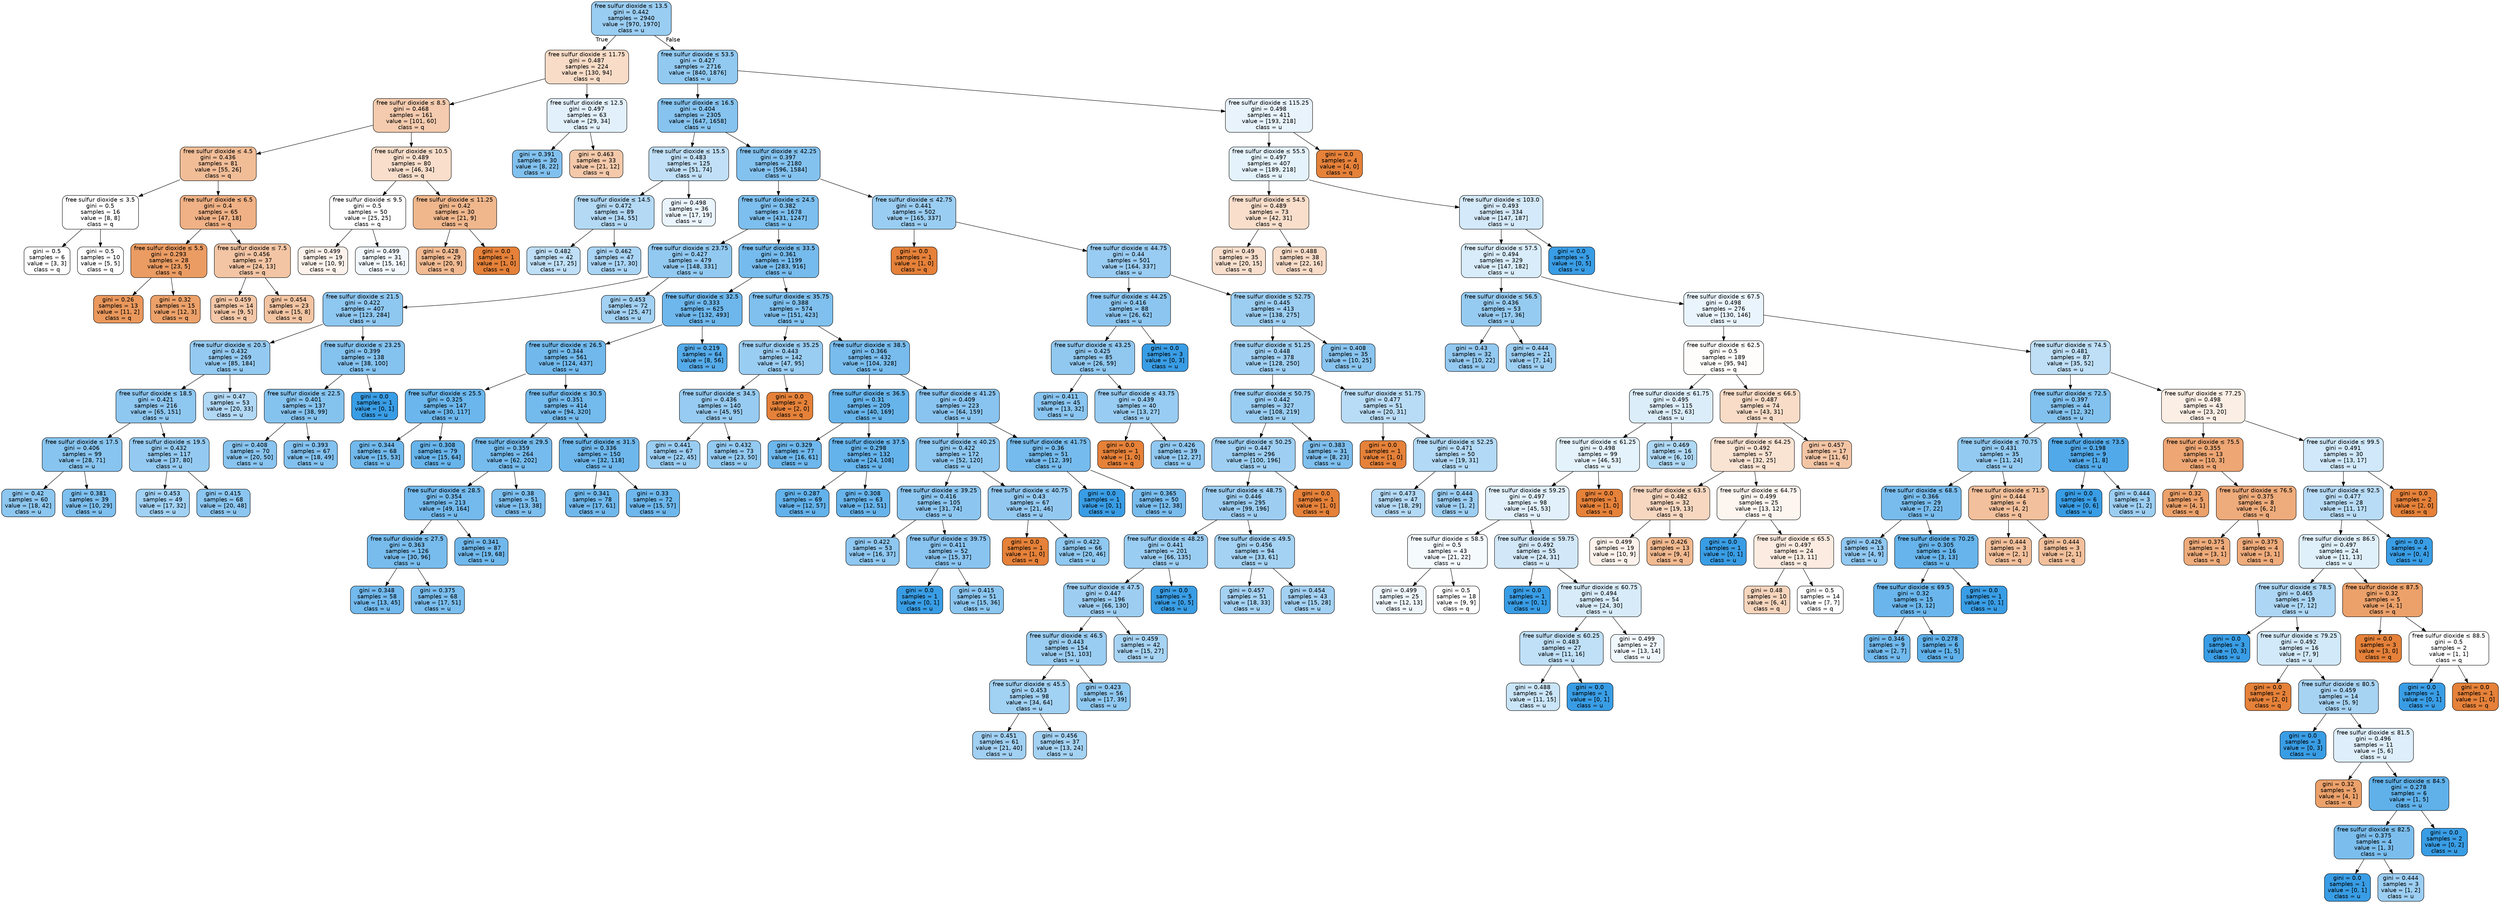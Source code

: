 digraph Tree {
node [shape=box, style="filled, rounded", color="black", fontname=helvetica] ;
edge [fontname=helvetica] ;
0 [label=<free sulfur dioxide &le; 13.5<br/>gini = 0.442<br/>samples = 2940<br/>value = [970, 1970]<br/>class = u>, fillcolor="#399de581"] ;
1 [label=<free sulfur dioxide &le; 11.75<br/>gini = 0.487<br/>samples = 224<br/>value = [130, 94]<br/>class = q>, fillcolor="#e5813947"] ;
0 -> 1 [labeldistance=2.5, labelangle=45, headlabel="True"] ;
2 [label=<free sulfur dioxide &le; 8.5<br/>gini = 0.468<br/>samples = 161<br/>value = [101, 60]<br/>class = q>, fillcolor="#e5813968"] ;
1 -> 2 ;
3 [label=<free sulfur dioxide &le; 4.5<br/>gini = 0.436<br/>samples = 81<br/>value = [55, 26]<br/>class = q>, fillcolor="#e5813986"] ;
2 -> 3 ;
4 [label=<free sulfur dioxide &le; 3.5<br/>gini = 0.5<br/>samples = 16<br/>value = [8, 8]<br/>class = q>, fillcolor="#e5813900"] ;
3 -> 4 ;
5 [label=<gini = 0.5<br/>samples = 6<br/>value = [3, 3]<br/>class = q>, fillcolor="#e5813900"] ;
4 -> 5 ;
6 [label=<gini = 0.5<br/>samples = 10<br/>value = [5, 5]<br/>class = q>, fillcolor="#e5813900"] ;
4 -> 6 ;
7 [label=<free sulfur dioxide &le; 6.5<br/>gini = 0.4<br/>samples = 65<br/>value = [47, 18]<br/>class = q>, fillcolor="#e581399d"] ;
3 -> 7 ;
8 [label=<free sulfur dioxide &le; 5.5<br/>gini = 0.293<br/>samples = 28<br/>value = [23, 5]<br/>class = q>, fillcolor="#e58139c8"] ;
7 -> 8 ;
9 [label=<gini = 0.26<br/>samples = 13<br/>value = [11, 2]<br/>class = q>, fillcolor="#e58139d1"] ;
8 -> 9 ;
10 [label=<gini = 0.32<br/>samples = 15<br/>value = [12, 3]<br/>class = q>, fillcolor="#e58139bf"] ;
8 -> 10 ;
11 [label=<free sulfur dioxide &le; 7.5<br/>gini = 0.456<br/>samples = 37<br/>value = [24, 13]<br/>class = q>, fillcolor="#e5813975"] ;
7 -> 11 ;
12 [label=<gini = 0.459<br/>samples = 14<br/>value = [9, 5]<br/>class = q>, fillcolor="#e5813971"] ;
11 -> 12 ;
13 [label=<gini = 0.454<br/>samples = 23<br/>value = [15, 8]<br/>class = q>, fillcolor="#e5813977"] ;
11 -> 13 ;
14 [label=<free sulfur dioxide &le; 10.5<br/>gini = 0.489<br/>samples = 80<br/>value = [46, 34]<br/>class = q>, fillcolor="#e5813943"] ;
2 -> 14 ;
15 [label=<free sulfur dioxide &le; 9.5<br/>gini = 0.5<br/>samples = 50<br/>value = [25, 25]<br/>class = q>, fillcolor="#e5813900"] ;
14 -> 15 ;
16 [label=<gini = 0.499<br/>samples = 19<br/>value = [10, 9]<br/>class = q>, fillcolor="#e5813919"] ;
15 -> 16 ;
17 [label=<gini = 0.499<br/>samples = 31<br/>value = [15, 16]<br/>class = u>, fillcolor="#399de510"] ;
15 -> 17 ;
18 [label=<free sulfur dioxide &le; 11.25<br/>gini = 0.42<br/>samples = 30<br/>value = [21, 9]<br/>class = q>, fillcolor="#e5813992"] ;
14 -> 18 ;
19 [label=<gini = 0.428<br/>samples = 29<br/>value = [20, 9]<br/>class = q>, fillcolor="#e581398c"] ;
18 -> 19 ;
20 [label=<gini = 0.0<br/>samples = 1<br/>value = [1, 0]<br/>class = q>, fillcolor="#e58139ff"] ;
18 -> 20 ;
21 [label=<free sulfur dioxide &le; 12.5<br/>gini = 0.497<br/>samples = 63<br/>value = [29, 34]<br/>class = u>, fillcolor="#399de525"] ;
1 -> 21 ;
22 [label=<gini = 0.391<br/>samples = 30<br/>value = [8, 22]<br/>class = u>, fillcolor="#399de5a2"] ;
21 -> 22 ;
23 [label=<gini = 0.463<br/>samples = 33<br/>value = [21, 12]<br/>class = q>, fillcolor="#e581396d"] ;
21 -> 23 ;
24 [label=<free sulfur dioxide &le; 53.5<br/>gini = 0.427<br/>samples = 2716<br/>value = [840, 1876]<br/>class = u>, fillcolor="#399de58d"] ;
0 -> 24 [labeldistance=2.5, labelangle=-45, headlabel="False"] ;
25 [label=<free sulfur dioxide &le; 16.5<br/>gini = 0.404<br/>samples = 2305<br/>value = [647, 1658]<br/>class = u>, fillcolor="#399de59b"] ;
24 -> 25 ;
26 [label=<free sulfur dioxide &le; 15.5<br/>gini = 0.483<br/>samples = 125<br/>value = [51, 74]<br/>class = u>, fillcolor="#399de54f"] ;
25 -> 26 ;
27 [label=<free sulfur dioxide &le; 14.5<br/>gini = 0.472<br/>samples = 89<br/>value = [34, 55]<br/>class = u>, fillcolor="#399de561"] ;
26 -> 27 ;
28 [label=<gini = 0.482<br/>samples = 42<br/>value = [17, 25]<br/>class = u>, fillcolor="#399de552"] ;
27 -> 28 ;
29 [label=<gini = 0.462<br/>samples = 47<br/>value = [17, 30]<br/>class = u>, fillcolor="#399de56e"] ;
27 -> 29 ;
30 [label=<gini = 0.498<br/>samples = 36<br/>value = [17, 19]<br/>class = u>, fillcolor="#399de51b"] ;
26 -> 30 ;
31 [label=<free sulfur dioxide &le; 42.25<br/>gini = 0.397<br/>samples = 2180<br/>value = [596, 1584]<br/>class = u>, fillcolor="#399de59f"] ;
25 -> 31 ;
32 [label=<free sulfur dioxide &le; 24.5<br/>gini = 0.382<br/>samples = 1678<br/>value = [431, 1247]<br/>class = u>, fillcolor="#399de5a7"] ;
31 -> 32 ;
33 [label=<free sulfur dioxide &le; 23.75<br/>gini = 0.427<br/>samples = 479<br/>value = [148, 331]<br/>class = u>, fillcolor="#399de58d"] ;
32 -> 33 ;
34 [label=<free sulfur dioxide &le; 21.5<br/>gini = 0.422<br/>samples = 407<br/>value = [123, 284]<br/>class = u>, fillcolor="#399de591"] ;
33 -> 34 ;
35 [label=<free sulfur dioxide &le; 20.5<br/>gini = 0.432<br/>samples = 269<br/>value = [85, 184]<br/>class = u>, fillcolor="#399de589"] ;
34 -> 35 ;
36 [label=<free sulfur dioxide &le; 18.5<br/>gini = 0.421<br/>samples = 216<br/>value = [65, 151]<br/>class = u>, fillcolor="#399de591"] ;
35 -> 36 ;
37 [label=<free sulfur dioxide &le; 17.5<br/>gini = 0.406<br/>samples = 99<br/>value = [28, 71]<br/>class = u>, fillcolor="#399de59a"] ;
36 -> 37 ;
38 [label=<gini = 0.42<br/>samples = 60<br/>value = [18, 42]<br/>class = u>, fillcolor="#399de592"] ;
37 -> 38 ;
39 [label=<gini = 0.381<br/>samples = 39<br/>value = [10, 29]<br/>class = u>, fillcolor="#399de5a7"] ;
37 -> 39 ;
40 [label=<free sulfur dioxide &le; 19.5<br/>gini = 0.432<br/>samples = 117<br/>value = [37, 80]<br/>class = u>, fillcolor="#399de589"] ;
36 -> 40 ;
41 [label=<gini = 0.453<br/>samples = 49<br/>value = [17, 32]<br/>class = u>, fillcolor="#399de578"] ;
40 -> 41 ;
42 [label=<gini = 0.415<br/>samples = 68<br/>value = [20, 48]<br/>class = u>, fillcolor="#399de595"] ;
40 -> 42 ;
43 [label=<gini = 0.47<br/>samples = 53<br/>value = [20, 33]<br/>class = u>, fillcolor="#399de564"] ;
35 -> 43 ;
44 [label=<free sulfur dioxide &le; 23.25<br/>gini = 0.399<br/>samples = 138<br/>value = [38, 100]<br/>class = u>, fillcolor="#399de59e"] ;
34 -> 44 ;
45 [label=<free sulfur dioxide &le; 22.5<br/>gini = 0.401<br/>samples = 137<br/>value = [38, 99]<br/>class = u>, fillcolor="#399de59d"] ;
44 -> 45 ;
46 [label=<gini = 0.408<br/>samples = 70<br/>value = [20, 50]<br/>class = u>, fillcolor="#399de599"] ;
45 -> 46 ;
47 [label=<gini = 0.393<br/>samples = 67<br/>value = [18, 49]<br/>class = u>, fillcolor="#399de5a1"] ;
45 -> 47 ;
48 [label=<gini = 0.0<br/>samples = 1<br/>value = [0, 1]<br/>class = u>, fillcolor="#399de5ff"] ;
44 -> 48 ;
49 [label=<gini = 0.453<br/>samples = 72<br/>value = [25, 47]<br/>class = u>, fillcolor="#399de577"] ;
33 -> 49 ;
50 [label=<free sulfur dioxide &le; 33.5<br/>gini = 0.361<br/>samples = 1199<br/>value = [283, 916]<br/>class = u>, fillcolor="#399de5b0"] ;
32 -> 50 ;
51 [label=<free sulfur dioxide &le; 32.5<br/>gini = 0.333<br/>samples = 625<br/>value = [132, 493]<br/>class = u>, fillcolor="#399de5bb"] ;
50 -> 51 ;
52 [label=<free sulfur dioxide &le; 26.5<br/>gini = 0.344<br/>samples = 561<br/>value = [124, 437]<br/>class = u>, fillcolor="#399de5b7"] ;
51 -> 52 ;
53 [label=<free sulfur dioxide &le; 25.5<br/>gini = 0.325<br/>samples = 147<br/>value = [30, 117]<br/>class = u>, fillcolor="#399de5be"] ;
52 -> 53 ;
54 [label=<gini = 0.344<br/>samples = 68<br/>value = [15, 53]<br/>class = u>, fillcolor="#399de5b7"] ;
53 -> 54 ;
55 [label=<gini = 0.308<br/>samples = 79<br/>value = [15, 64]<br/>class = u>, fillcolor="#399de5c3"] ;
53 -> 55 ;
56 [label=<free sulfur dioxide &le; 30.5<br/>gini = 0.351<br/>samples = 414<br/>value = [94, 320]<br/>class = u>, fillcolor="#399de5b4"] ;
52 -> 56 ;
57 [label=<free sulfur dioxide &le; 29.5<br/>gini = 0.359<br/>samples = 264<br/>value = [62, 202]<br/>class = u>, fillcolor="#399de5b1"] ;
56 -> 57 ;
58 [label=<free sulfur dioxide &le; 28.5<br/>gini = 0.354<br/>samples = 213<br/>value = [49, 164]<br/>class = u>, fillcolor="#399de5b3"] ;
57 -> 58 ;
59 [label=<free sulfur dioxide &le; 27.5<br/>gini = 0.363<br/>samples = 126<br/>value = [30, 96]<br/>class = u>, fillcolor="#399de5af"] ;
58 -> 59 ;
60 [label=<gini = 0.348<br/>samples = 58<br/>value = [13, 45]<br/>class = u>, fillcolor="#399de5b5"] ;
59 -> 60 ;
61 [label=<gini = 0.375<br/>samples = 68<br/>value = [17, 51]<br/>class = u>, fillcolor="#399de5aa"] ;
59 -> 61 ;
62 [label=<gini = 0.341<br/>samples = 87<br/>value = [19, 68]<br/>class = u>, fillcolor="#399de5b8"] ;
58 -> 62 ;
63 [label=<gini = 0.38<br/>samples = 51<br/>value = [13, 38]<br/>class = u>, fillcolor="#399de5a8"] ;
57 -> 63 ;
64 [label=<free sulfur dioxide &le; 31.5<br/>gini = 0.336<br/>samples = 150<br/>value = [32, 118]<br/>class = u>, fillcolor="#399de5ba"] ;
56 -> 64 ;
65 [label=<gini = 0.341<br/>samples = 78<br/>value = [17, 61]<br/>class = u>, fillcolor="#399de5b8"] ;
64 -> 65 ;
66 [label=<gini = 0.33<br/>samples = 72<br/>value = [15, 57]<br/>class = u>, fillcolor="#399de5bc"] ;
64 -> 66 ;
67 [label=<gini = 0.219<br/>samples = 64<br/>value = [8, 56]<br/>class = u>, fillcolor="#399de5db"] ;
51 -> 67 ;
68 [label=<free sulfur dioxide &le; 35.75<br/>gini = 0.388<br/>samples = 574<br/>value = [151, 423]<br/>class = u>, fillcolor="#399de5a4"] ;
50 -> 68 ;
69 [label=<free sulfur dioxide &le; 35.25<br/>gini = 0.443<br/>samples = 142<br/>value = [47, 95]<br/>class = u>, fillcolor="#399de581"] ;
68 -> 69 ;
70 [label=<free sulfur dioxide &le; 34.5<br/>gini = 0.436<br/>samples = 140<br/>value = [45, 95]<br/>class = u>, fillcolor="#399de586"] ;
69 -> 70 ;
71 [label=<gini = 0.441<br/>samples = 67<br/>value = [22, 45]<br/>class = u>, fillcolor="#399de582"] ;
70 -> 71 ;
72 [label=<gini = 0.432<br/>samples = 73<br/>value = [23, 50]<br/>class = u>, fillcolor="#399de58a"] ;
70 -> 72 ;
73 [label=<gini = 0.0<br/>samples = 2<br/>value = [2, 0]<br/>class = q>, fillcolor="#e58139ff"] ;
69 -> 73 ;
74 [label=<free sulfur dioxide &le; 38.5<br/>gini = 0.366<br/>samples = 432<br/>value = [104, 328]<br/>class = u>, fillcolor="#399de5ae"] ;
68 -> 74 ;
75 [label=<free sulfur dioxide &le; 36.5<br/>gini = 0.31<br/>samples = 209<br/>value = [40, 169]<br/>class = u>, fillcolor="#399de5c3"] ;
74 -> 75 ;
76 [label=<gini = 0.329<br/>samples = 77<br/>value = [16, 61]<br/>class = u>, fillcolor="#399de5bc"] ;
75 -> 76 ;
77 [label=<free sulfur dioxide &le; 37.5<br/>gini = 0.298<br/>samples = 132<br/>value = [24, 108]<br/>class = u>, fillcolor="#399de5c6"] ;
75 -> 77 ;
78 [label=<gini = 0.287<br/>samples = 69<br/>value = [12, 57]<br/>class = u>, fillcolor="#399de5c9"] ;
77 -> 78 ;
79 [label=<gini = 0.308<br/>samples = 63<br/>value = [12, 51]<br/>class = u>, fillcolor="#399de5c3"] ;
77 -> 79 ;
80 [label=<free sulfur dioxide &le; 41.25<br/>gini = 0.409<br/>samples = 223<br/>value = [64, 159]<br/>class = u>, fillcolor="#399de598"] ;
74 -> 80 ;
81 [label=<free sulfur dioxide &le; 40.25<br/>gini = 0.422<br/>samples = 172<br/>value = [52, 120]<br/>class = u>, fillcolor="#399de591"] ;
80 -> 81 ;
82 [label=<free sulfur dioxide &le; 39.25<br/>gini = 0.416<br/>samples = 105<br/>value = [31, 74]<br/>class = u>, fillcolor="#399de594"] ;
81 -> 82 ;
83 [label=<gini = 0.422<br/>samples = 53<br/>value = [16, 37]<br/>class = u>, fillcolor="#399de591"] ;
82 -> 83 ;
84 [label=<free sulfur dioxide &le; 39.75<br/>gini = 0.411<br/>samples = 52<br/>value = [15, 37]<br/>class = u>, fillcolor="#399de598"] ;
82 -> 84 ;
85 [label=<gini = 0.0<br/>samples = 1<br/>value = [0, 1]<br/>class = u>, fillcolor="#399de5ff"] ;
84 -> 85 ;
86 [label=<gini = 0.415<br/>samples = 51<br/>value = [15, 36]<br/>class = u>, fillcolor="#399de595"] ;
84 -> 86 ;
87 [label=<free sulfur dioxide &le; 40.75<br/>gini = 0.43<br/>samples = 67<br/>value = [21, 46]<br/>class = u>, fillcolor="#399de58b"] ;
81 -> 87 ;
88 [label=<gini = 0.0<br/>samples = 1<br/>value = [1, 0]<br/>class = q>, fillcolor="#e58139ff"] ;
87 -> 88 ;
89 [label=<gini = 0.422<br/>samples = 66<br/>value = [20, 46]<br/>class = u>, fillcolor="#399de590"] ;
87 -> 89 ;
90 [label=<free sulfur dioxide &le; 41.75<br/>gini = 0.36<br/>samples = 51<br/>value = [12, 39]<br/>class = u>, fillcolor="#399de5b1"] ;
80 -> 90 ;
91 [label=<gini = 0.0<br/>samples = 1<br/>value = [0, 1]<br/>class = u>, fillcolor="#399de5ff"] ;
90 -> 91 ;
92 [label=<gini = 0.365<br/>samples = 50<br/>value = [12, 38]<br/>class = u>, fillcolor="#399de5ae"] ;
90 -> 92 ;
93 [label=<free sulfur dioxide &le; 42.75<br/>gini = 0.441<br/>samples = 502<br/>value = [165, 337]<br/>class = u>, fillcolor="#399de582"] ;
31 -> 93 ;
94 [label=<gini = 0.0<br/>samples = 1<br/>value = [1, 0]<br/>class = q>, fillcolor="#e58139ff"] ;
93 -> 94 ;
95 [label=<free sulfur dioxide &le; 44.75<br/>gini = 0.44<br/>samples = 501<br/>value = [164, 337]<br/>class = u>, fillcolor="#399de583"] ;
93 -> 95 ;
96 [label=<free sulfur dioxide &le; 44.25<br/>gini = 0.416<br/>samples = 88<br/>value = [26, 62]<br/>class = u>, fillcolor="#399de594"] ;
95 -> 96 ;
97 [label=<free sulfur dioxide &le; 43.25<br/>gini = 0.425<br/>samples = 85<br/>value = [26, 59]<br/>class = u>, fillcolor="#399de58f"] ;
96 -> 97 ;
98 [label=<gini = 0.411<br/>samples = 45<br/>value = [13, 32]<br/>class = u>, fillcolor="#399de597"] ;
97 -> 98 ;
99 [label=<free sulfur dioxide &le; 43.75<br/>gini = 0.439<br/>samples = 40<br/>value = [13, 27]<br/>class = u>, fillcolor="#399de584"] ;
97 -> 99 ;
100 [label=<gini = 0.0<br/>samples = 1<br/>value = [1, 0]<br/>class = q>, fillcolor="#e58139ff"] ;
99 -> 100 ;
101 [label=<gini = 0.426<br/>samples = 39<br/>value = [12, 27]<br/>class = u>, fillcolor="#399de58e"] ;
99 -> 101 ;
102 [label=<gini = 0.0<br/>samples = 3<br/>value = [0, 3]<br/>class = u>, fillcolor="#399de5ff"] ;
96 -> 102 ;
103 [label=<free sulfur dioxide &le; 52.75<br/>gini = 0.445<br/>samples = 413<br/>value = [138, 275]<br/>class = u>, fillcolor="#399de57f"] ;
95 -> 103 ;
104 [label=<free sulfur dioxide &le; 51.25<br/>gini = 0.448<br/>samples = 378<br/>value = [128, 250]<br/>class = u>, fillcolor="#399de57c"] ;
103 -> 104 ;
105 [label=<free sulfur dioxide &le; 50.75<br/>gini = 0.442<br/>samples = 327<br/>value = [108, 219]<br/>class = u>, fillcolor="#399de581"] ;
104 -> 105 ;
106 [label=<free sulfur dioxide &le; 50.25<br/>gini = 0.447<br/>samples = 296<br/>value = [100, 196]<br/>class = u>, fillcolor="#399de57d"] ;
105 -> 106 ;
107 [label=<free sulfur dioxide &le; 48.75<br/>gini = 0.446<br/>samples = 295<br/>value = [99, 196]<br/>class = u>, fillcolor="#399de57e"] ;
106 -> 107 ;
108 [label=<free sulfur dioxide &le; 48.25<br/>gini = 0.441<br/>samples = 201<br/>value = [66, 135]<br/>class = u>, fillcolor="#399de582"] ;
107 -> 108 ;
109 [label=<free sulfur dioxide &le; 47.5<br/>gini = 0.447<br/>samples = 196<br/>value = [66, 130]<br/>class = u>, fillcolor="#399de57e"] ;
108 -> 109 ;
110 [label=<free sulfur dioxide &le; 46.5<br/>gini = 0.443<br/>samples = 154<br/>value = [51, 103]<br/>class = u>, fillcolor="#399de581"] ;
109 -> 110 ;
111 [label=<free sulfur dioxide &le; 45.5<br/>gini = 0.453<br/>samples = 98<br/>value = [34, 64]<br/>class = u>, fillcolor="#399de578"] ;
110 -> 111 ;
112 [label=<gini = 0.451<br/>samples = 61<br/>value = [21, 40]<br/>class = u>, fillcolor="#399de579"] ;
111 -> 112 ;
113 [label=<gini = 0.456<br/>samples = 37<br/>value = [13, 24]<br/>class = u>, fillcolor="#399de575"] ;
111 -> 113 ;
114 [label=<gini = 0.423<br/>samples = 56<br/>value = [17, 39]<br/>class = u>, fillcolor="#399de590"] ;
110 -> 114 ;
115 [label=<gini = 0.459<br/>samples = 42<br/>value = [15, 27]<br/>class = u>, fillcolor="#399de571"] ;
109 -> 115 ;
116 [label=<gini = 0.0<br/>samples = 5<br/>value = [0, 5]<br/>class = u>, fillcolor="#399de5ff"] ;
108 -> 116 ;
117 [label=<free sulfur dioxide &le; 49.5<br/>gini = 0.456<br/>samples = 94<br/>value = [33, 61]<br/>class = u>, fillcolor="#399de575"] ;
107 -> 117 ;
118 [label=<gini = 0.457<br/>samples = 51<br/>value = [18, 33]<br/>class = u>, fillcolor="#399de574"] ;
117 -> 118 ;
119 [label=<gini = 0.454<br/>samples = 43<br/>value = [15, 28]<br/>class = u>, fillcolor="#399de576"] ;
117 -> 119 ;
120 [label=<gini = 0.0<br/>samples = 1<br/>value = [1, 0]<br/>class = q>, fillcolor="#e58139ff"] ;
106 -> 120 ;
121 [label=<gini = 0.383<br/>samples = 31<br/>value = [8, 23]<br/>class = u>, fillcolor="#399de5a6"] ;
105 -> 121 ;
122 [label=<free sulfur dioxide &le; 51.75<br/>gini = 0.477<br/>samples = 51<br/>value = [20, 31]<br/>class = u>, fillcolor="#399de55a"] ;
104 -> 122 ;
123 [label=<gini = 0.0<br/>samples = 1<br/>value = [1, 0]<br/>class = q>, fillcolor="#e58139ff"] ;
122 -> 123 ;
124 [label=<free sulfur dioxide &le; 52.25<br/>gini = 0.471<br/>samples = 50<br/>value = [19, 31]<br/>class = u>, fillcolor="#399de563"] ;
122 -> 124 ;
125 [label=<gini = 0.473<br/>samples = 47<br/>value = [18, 29]<br/>class = u>, fillcolor="#399de561"] ;
124 -> 125 ;
126 [label=<gini = 0.444<br/>samples = 3<br/>value = [1, 2]<br/>class = u>, fillcolor="#399de57f"] ;
124 -> 126 ;
127 [label=<gini = 0.408<br/>samples = 35<br/>value = [10, 25]<br/>class = u>, fillcolor="#399de599"] ;
103 -> 127 ;
128 [label=<free sulfur dioxide &le; 115.25<br/>gini = 0.498<br/>samples = 411<br/>value = [193, 218]<br/>class = u>, fillcolor="#399de51d"] ;
24 -> 128 ;
129 [label=<free sulfur dioxide &le; 55.5<br/>gini = 0.497<br/>samples = 407<br/>value = [189, 218]<br/>class = u>, fillcolor="#399de522"] ;
128 -> 129 ;
130 [label=<free sulfur dioxide &le; 54.5<br/>gini = 0.489<br/>samples = 73<br/>value = [42, 31]<br/>class = q>, fillcolor="#e5813943"] ;
129 -> 130 ;
131 [label=<gini = 0.49<br/>samples = 35<br/>value = [20, 15]<br/>class = q>, fillcolor="#e5813940"] ;
130 -> 131 ;
132 [label=<gini = 0.488<br/>samples = 38<br/>value = [22, 16]<br/>class = q>, fillcolor="#e5813946"] ;
130 -> 132 ;
133 [label=<free sulfur dioxide &le; 103.0<br/>gini = 0.493<br/>samples = 334<br/>value = [147, 187]<br/>class = u>, fillcolor="#399de537"] ;
129 -> 133 ;
134 [label=<free sulfur dioxide &le; 57.5<br/>gini = 0.494<br/>samples = 329<br/>value = [147, 182]<br/>class = u>, fillcolor="#399de531"] ;
133 -> 134 ;
135 [label=<free sulfur dioxide &le; 56.5<br/>gini = 0.436<br/>samples = 53<br/>value = [17, 36]<br/>class = u>, fillcolor="#399de587"] ;
134 -> 135 ;
136 [label=<gini = 0.43<br/>samples = 32<br/>value = [10, 22]<br/>class = u>, fillcolor="#399de58b"] ;
135 -> 136 ;
137 [label=<gini = 0.444<br/>samples = 21<br/>value = [7, 14]<br/>class = u>, fillcolor="#399de57f"] ;
135 -> 137 ;
138 [label=<free sulfur dioxide &le; 67.5<br/>gini = 0.498<br/>samples = 276<br/>value = [130, 146]<br/>class = u>, fillcolor="#399de51c"] ;
134 -> 138 ;
139 [label=<free sulfur dioxide &le; 62.5<br/>gini = 0.5<br/>samples = 189<br/>value = [95, 94]<br/>class = q>, fillcolor="#e5813903"] ;
138 -> 139 ;
140 [label=<free sulfur dioxide &le; 61.75<br/>gini = 0.495<br/>samples = 115<br/>value = [52, 63]<br/>class = u>, fillcolor="#399de52d"] ;
139 -> 140 ;
141 [label=<free sulfur dioxide &le; 61.25<br/>gini = 0.498<br/>samples = 99<br/>value = [46, 53]<br/>class = u>, fillcolor="#399de522"] ;
140 -> 141 ;
142 [label=<free sulfur dioxide &le; 59.25<br/>gini = 0.497<br/>samples = 98<br/>value = [45, 53]<br/>class = u>, fillcolor="#399de526"] ;
141 -> 142 ;
143 [label=<free sulfur dioxide &le; 58.5<br/>gini = 0.5<br/>samples = 43<br/>value = [21, 22]<br/>class = u>, fillcolor="#399de50c"] ;
142 -> 143 ;
144 [label=<gini = 0.499<br/>samples = 25<br/>value = [12, 13]<br/>class = u>, fillcolor="#399de514"] ;
143 -> 144 ;
145 [label=<gini = 0.5<br/>samples = 18<br/>value = [9, 9]<br/>class = q>, fillcolor="#e5813900"] ;
143 -> 145 ;
146 [label=<free sulfur dioxide &le; 59.75<br/>gini = 0.492<br/>samples = 55<br/>value = [24, 31]<br/>class = u>, fillcolor="#399de53a"] ;
142 -> 146 ;
147 [label=<gini = 0.0<br/>samples = 1<br/>value = [0, 1]<br/>class = u>, fillcolor="#399de5ff"] ;
146 -> 147 ;
148 [label=<free sulfur dioxide &le; 60.75<br/>gini = 0.494<br/>samples = 54<br/>value = [24, 30]<br/>class = u>, fillcolor="#399de533"] ;
146 -> 148 ;
149 [label=<free sulfur dioxide &le; 60.25<br/>gini = 0.483<br/>samples = 27<br/>value = [11, 16]<br/>class = u>, fillcolor="#399de550"] ;
148 -> 149 ;
150 [label=<gini = 0.488<br/>samples = 26<br/>value = [11, 15]<br/>class = u>, fillcolor="#399de544"] ;
149 -> 150 ;
151 [label=<gini = 0.0<br/>samples = 1<br/>value = [0, 1]<br/>class = u>, fillcolor="#399de5ff"] ;
149 -> 151 ;
152 [label=<gini = 0.499<br/>samples = 27<br/>value = [13, 14]<br/>class = u>, fillcolor="#399de512"] ;
148 -> 152 ;
153 [label=<gini = 0.0<br/>samples = 1<br/>value = [1, 0]<br/>class = q>, fillcolor="#e58139ff"] ;
141 -> 153 ;
154 [label=<gini = 0.469<br/>samples = 16<br/>value = [6, 10]<br/>class = u>, fillcolor="#399de566"] ;
140 -> 154 ;
155 [label=<free sulfur dioxide &le; 66.5<br/>gini = 0.487<br/>samples = 74<br/>value = [43, 31]<br/>class = q>, fillcolor="#e5813947"] ;
139 -> 155 ;
156 [label=<free sulfur dioxide &le; 64.25<br/>gini = 0.492<br/>samples = 57<br/>value = [32, 25]<br/>class = q>, fillcolor="#e5813938"] ;
155 -> 156 ;
157 [label=<free sulfur dioxide &le; 63.5<br/>gini = 0.482<br/>samples = 32<br/>value = [19, 13]<br/>class = q>, fillcolor="#e5813951"] ;
156 -> 157 ;
158 [label=<gini = 0.499<br/>samples = 19<br/>value = [10, 9]<br/>class = q>, fillcolor="#e5813919"] ;
157 -> 158 ;
159 [label=<gini = 0.426<br/>samples = 13<br/>value = [9, 4]<br/>class = q>, fillcolor="#e581398e"] ;
157 -> 159 ;
160 [label=<free sulfur dioxide &le; 64.75<br/>gini = 0.499<br/>samples = 25<br/>value = [13, 12]<br/>class = q>, fillcolor="#e5813914"] ;
156 -> 160 ;
161 [label=<gini = 0.0<br/>samples = 1<br/>value = [0, 1]<br/>class = u>, fillcolor="#399de5ff"] ;
160 -> 161 ;
162 [label=<free sulfur dioxide &le; 65.5<br/>gini = 0.497<br/>samples = 24<br/>value = [13, 11]<br/>class = q>, fillcolor="#e5813927"] ;
160 -> 162 ;
163 [label=<gini = 0.48<br/>samples = 10<br/>value = [6, 4]<br/>class = q>, fillcolor="#e5813955"] ;
162 -> 163 ;
164 [label=<gini = 0.5<br/>samples = 14<br/>value = [7, 7]<br/>class = q>, fillcolor="#e5813900"] ;
162 -> 164 ;
165 [label=<gini = 0.457<br/>samples = 17<br/>value = [11, 6]<br/>class = q>, fillcolor="#e5813974"] ;
155 -> 165 ;
166 [label=<free sulfur dioxide &le; 74.5<br/>gini = 0.481<br/>samples = 87<br/>value = [35, 52]<br/>class = u>, fillcolor="#399de553"] ;
138 -> 166 ;
167 [label=<free sulfur dioxide &le; 72.5<br/>gini = 0.397<br/>samples = 44<br/>value = [12, 32]<br/>class = u>, fillcolor="#399de59f"] ;
166 -> 167 ;
168 [label=<free sulfur dioxide &le; 70.75<br/>gini = 0.431<br/>samples = 35<br/>value = [11, 24]<br/>class = u>, fillcolor="#399de58a"] ;
167 -> 168 ;
169 [label=<free sulfur dioxide &le; 68.5<br/>gini = 0.366<br/>samples = 29<br/>value = [7, 22]<br/>class = u>, fillcolor="#399de5ae"] ;
168 -> 169 ;
170 [label=<gini = 0.426<br/>samples = 13<br/>value = [4, 9]<br/>class = u>, fillcolor="#399de58e"] ;
169 -> 170 ;
171 [label=<free sulfur dioxide &le; 70.25<br/>gini = 0.305<br/>samples = 16<br/>value = [3, 13]<br/>class = u>, fillcolor="#399de5c4"] ;
169 -> 171 ;
172 [label=<free sulfur dioxide &le; 69.5<br/>gini = 0.32<br/>samples = 15<br/>value = [3, 12]<br/>class = u>, fillcolor="#399de5bf"] ;
171 -> 172 ;
173 [label=<gini = 0.346<br/>samples = 9<br/>value = [2, 7]<br/>class = u>, fillcolor="#399de5b6"] ;
172 -> 173 ;
174 [label=<gini = 0.278<br/>samples = 6<br/>value = [1, 5]<br/>class = u>, fillcolor="#399de5cc"] ;
172 -> 174 ;
175 [label=<gini = 0.0<br/>samples = 1<br/>value = [0, 1]<br/>class = u>, fillcolor="#399de5ff"] ;
171 -> 175 ;
176 [label=<free sulfur dioxide &le; 71.5<br/>gini = 0.444<br/>samples = 6<br/>value = [4, 2]<br/>class = q>, fillcolor="#e581397f"] ;
168 -> 176 ;
177 [label=<gini = 0.444<br/>samples = 3<br/>value = [2, 1]<br/>class = q>, fillcolor="#e581397f"] ;
176 -> 177 ;
178 [label=<gini = 0.444<br/>samples = 3<br/>value = [2, 1]<br/>class = q>, fillcolor="#e581397f"] ;
176 -> 178 ;
179 [label=<free sulfur dioxide &le; 73.5<br/>gini = 0.198<br/>samples = 9<br/>value = [1, 8]<br/>class = u>, fillcolor="#399de5df"] ;
167 -> 179 ;
180 [label=<gini = 0.0<br/>samples = 6<br/>value = [0, 6]<br/>class = u>, fillcolor="#399de5ff"] ;
179 -> 180 ;
181 [label=<gini = 0.444<br/>samples = 3<br/>value = [1, 2]<br/>class = u>, fillcolor="#399de57f"] ;
179 -> 181 ;
182 [label=<free sulfur dioxide &le; 77.25<br/>gini = 0.498<br/>samples = 43<br/>value = [23, 20]<br/>class = q>, fillcolor="#e5813921"] ;
166 -> 182 ;
183 [label=<free sulfur dioxide &le; 75.5<br/>gini = 0.355<br/>samples = 13<br/>value = [10, 3]<br/>class = q>, fillcolor="#e58139b3"] ;
182 -> 183 ;
184 [label=<gini = 0.32<br/>samples = 5<br/>value = [4, 1]<br/>class = q>, fillcolor="#e58139bf"] ;
183 -> 184 ;
185 [label=<free sulfur dioxide &le; 76.5<br/>gini = 0.375<br/>samples = 8<br/>value = [6, 2]<br/>class = q>, fillcolor="#e58139aa"] ;
183 -> 185 ;
186 [label=<gini = 0.375<br/>samples = 4<br/>value = [3, 1]<br/>class = q>, fillcolor="#e58139aa"] ;
185 -> 186 ;
187 [label=<gini = 0.375<br/>samples = 4<br/>value = [3, 1]<br/>class = q>, fillcolor="#e58139aa"] ;
185 -> 187 ;
188 [label=<free sulfur dioxide &le; 99.5<br/>gini = 0.491<br/>samples = 30<br/>value = [13, 17]<br/>class = u>, fillcolor="#399de53c"] ;
182 -> 188 ;
189 [label=<free sulfur dioxide &le; 92.5<br/>gini = 0.477<br/>samples = 28<br/>value = [11, 17]<br/>class = u>, fillcolor="#399de55a"] ;
188 -> 189 ;
190 [label=<free sulfur dioxide &le; 86.5<br/>gini = 0.497<br/>samples = 24<br/>value = [11, 13]<br/>class = u>, fillcolor="#399de527"] ;
189 -> 190 ;
191 [label=<free sulfur dioxide &le; 78.5<br/>gini = 0.465<br/>samples = 19<br/>value = [7, 12]<br/>class = u>, fillcolor="#399de56a"] ;
190 -> 191 ;
192 [label=<gini = 0.0<br/>samples = 3<br/>value = [0, 3]<br/>class = u>, fillcolor="#399de5ff"] ;
191 -> 192 ;
193 [label=<free sulfur dioxide &le; 79.25<br/>gini = 0.492<br/>samples = 16<br/>value = [7, 9]<br/>class = u>, fillcolor="#399de539"] ;
191 -> 193 ;
194 [label=<gini = 0.0<br/>samples = 2<br/>value = [2, 0]<br/>class = q>, fillcolor="#e58139ff"] ;
193 -> 194 ;
195 [label=<free sulfur dioxide &le; 80.5<br/>gini = 0.459<br/>samples = 14<br/>value = [5, 9]<br/>class = u>, fillcolor="#399de571"] ;
193 -> 195 ;
196 [label=<gini = 0.0<br/>samples = 3<br/>value = [0, 3]<br/>class = u>, fillcolor="#399de5ff"] ;
195 -> 196 ;
197 [label=<free sulfur dioxide &le; 81.5<br/>gini = 0.496<br/>samples = 11<br/>value = [5, 6]<br/>class = u>, fillcolor="#399de52a"] ;
195 -> 197 ;
198 [label=<gini = 0.32<br/>samples = 5<br/>value = [4, 1]<br/>class = q>, fillcolor="#e58139bf"] ;
197 -> 198 ;
199 [label=<free sulfur dioxide &le; 84.5<br/>gini = 0.278<br/>samples = 6<br/>value = [1, 5]<br/>class = u>, fillcolor="#399de5cc"] ;
197 -> 199 ;
200 [label=<free sulfur dioxide &le; 82.5<br/>gini = 0.375<br/>samples = 4<br/>value = [1, 3]<br/>class = u>, fillcolor="#399de5aa"] ;
199 -> 200 ;
201 [label=<gini = 0.0<br/>samples = 1<br/>value = [0, 1]<br/>class = u>, fillcolor="#399de5ff"] ;
200 -> 201 ;
202 [label=<gini = 0.444<br/>samples = 3<br/>value = [1, 2]<br/>class = u>, fillcolor="#399de57f"] ;
200 -> 202 ;
203 [label=<gini = 0.0<br/>samples = 2<br/>value = [0, 2]<br/>class = u>, fillcolor="#399de5ff"] ;
199 -> 203 ;
204 [label=<free sulfur dioxide &le; 87.5<br/>gini = 0.32<br/>samples = 5<br/>value = [4, 1]<br/>class = q>, fillcolor="#e58139bf"] ;
190 -> 204 ;
205 [label=<gini = 0.0<br/>samples = 3<br/>value = [3, 0]<br/>class = q>, fillcolor="#e58139ff"] ;
204 -> 205 ;
206 [label=<free sulfur dioxide &le; 88.5<br/>gini = 0.5<br/>samples = 2<br/>value = [1, 1]<br/>class = q>, fillcolor="#e5813900"] ;
204 -> 206 ;
207 [label=<gini = 0.0<br/>samples = 1<br/>value = [0, 1]<br/>class = u>, fillcolor="#399de5ff"] ;
206 -> 207 ;
208 [label=<gini = 0.0<br/>samples = 1<br/>value = [1, 0]<br/>class = q>, fillcolor="#e58139ff"] ;
206 -> 208 ;
209 [label=<gini = 0.0<br/>samples = 4<br/>value = [0, 4]<br/>class = u>, fillcolor="#399de5ff"] ;
189 -> 209 ;
210 [label=<gini = 0.0<br/>samples = 2<br/>value = [2, 0]<br/>class = q>, fillcolor="#e58139ff"] ;
188 -> 210 ;
211 [label=<gini = 0.0<br/>samples = 5<br/>value = [0, 5]<br/>class = u>, fillcolor="#399de5ff"] ;
133 -> 211 ;
212 [label=<gini = 0.0<br/>samples = 4<br/>value = [4, 0]<br/>class = q>, fillcolor="#e58139ff"] ;
128 -> 212 ;
}